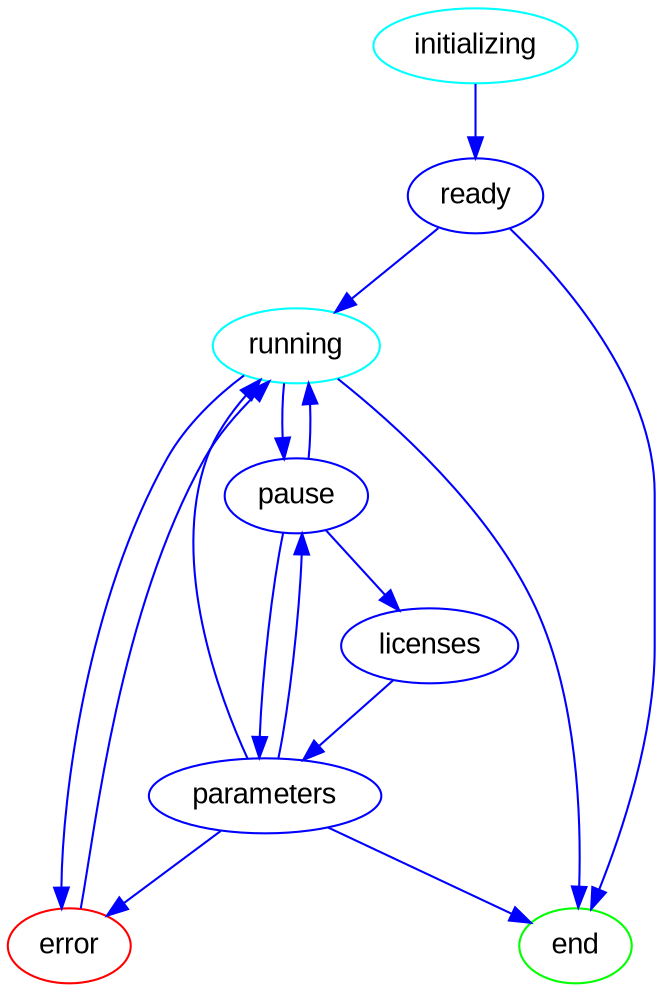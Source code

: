 digraph D {
	node [
		fontname="Liberation Sans",
		color="blue"
	];

	"initializing" [color="cyan"];
	"licenses" [color="blue"];
	"parameters" [color="blue"];
	"ready" [color="blue"];
	"running" [color="cyan"];
	"pause" [color="blue"];
	"error" [color="red"];
	"end" [color="green"];

	{
		edge [color=blue];
		"initializing" -> "ready";

		"ready" -> "end";
		"ready" -> "running";

		"licenses" -> "parameters";

		"parameters" -> "end";
		"parameters" -> "error";
		"parameters" -> "running";
		"parameters" -> "pause";

		"running" -> "end";
		"running" -> "error";
		"running" -> "pause";

		"error" -> "running";

		"pause" -> "running";
		"pause" -> "licenses";
		"pause" -> "parameters";
	}
}
